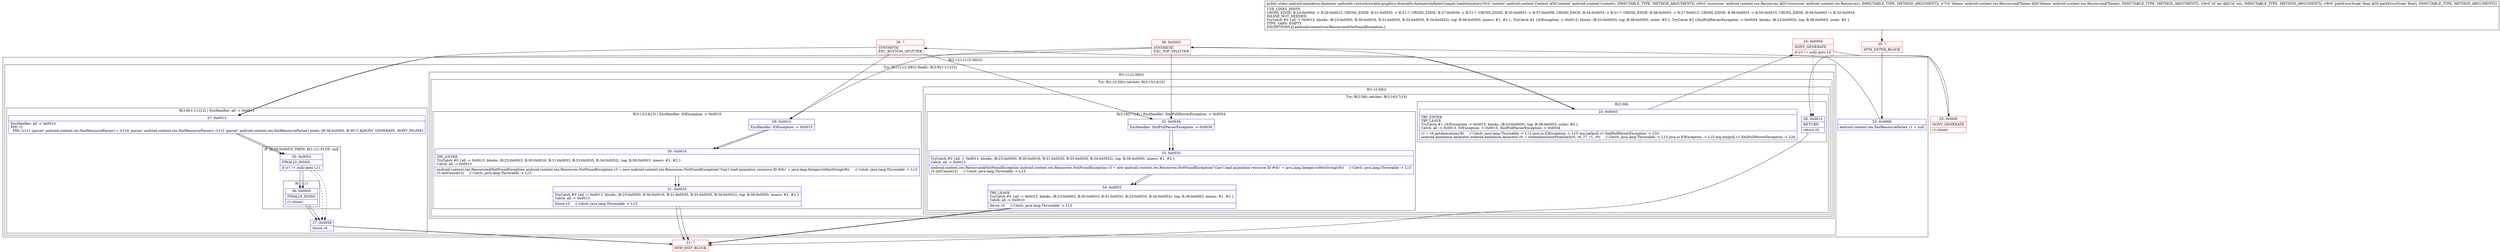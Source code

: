 digraph "CFG forandroidx.vectordrawable.graphics.drawable.AnimatorInflaterCompat.loadAnimator(Landroid\/content\/Context;Landroid\/content\/res\/Resources;Landroid\/content\/res\/Resources$Theme;IF)Landroid\/animation\/Animator;" {
subgraph cluster_Region_729001922 {
label = "R(2:1|(1:(1:(2:3|6))))";
node [shape=record,color=blue];
Node_22 [shape=record,label="{22\:\ 0x0000|android.content.res.XmlResourceParser r1 = null\l}"];
subgraph cluster_TryCatchRegion_737077730 {
label = "Try: R(1:(1:(2:3|6))) finally: R(3:9|(1:11)|12)";
node [shape=record,color=blue];
subgraph cluster_Region_1115008436 {
label = "R(1:(1:(2:3|6)))";
node [shape=record,color=blue];
subgraph cluster_TryCatchRegion_597187743 {
label = "Try: R(1:(2:3|6)) catches: R(3:13|14|15)";
node [shape=record,color=blue];
subgraph cluster_Region_1834380786 {
label = "R(1:(2:3|6))";
node [shape=record,color=blue];
subgraph cluster_TryCatchRegion_833300547 {
label = "Try: R(2:3|6) catches: R(3:16|17|18)";
node [shape=record,color=blue];
subgraph cluster_Region_587123480 {
label = "R(2:3|6)";
node [shape=record,color=blue];
Node_23 [shape=record,label="{23\:\ 0x0003|TRY_ENTER\lTRY_LEAVE\lTryCatch #1 \{IOException \-\> 0x0015, blocks: (B:23:0x0003), top: B:38:0x0003, outer: #0 \}\lCatch: all \-\> 0x0013, IOException \-\> 0x0015, XmlPullParserException \-\> 0x0034\l|r1 = r6.getAnimation(r8)     \/\/ Catch: java.lang.Throwable \-\> L13 java.io.IOException \-\> L15 org.xmlpull.v1.XmlPullParserException \-\> L34\landroid.animation.Animator android.animation.Animator r0 = createAnimatorFromXml(r5, r6, r7, r1, r9)     \/\/ Catch: java.lang.Throwable \-\> L13 java.io.IOException \-\> L15 org.xmlpull.v1.XmlPullParserException \-\> L34\l}"];
Node_26 [shape=record,label="{26\:\ 0x0012|RETURN\l|return r0\l}"];
}
subgraph cluster_Region_1004489301 {
label = "R(3:16|17|18) | ExcHandler: XmlPullParserException \-\> 0x0034\l";
node [shape=record,color=blue];
Node_32 [shape=record,label="{32\:\ 0x0034|ExcHandler: XmlPullParserException \-\> 0x0034\l}"];
Node_33 [shape=record,label="{33\:\ 0x0035|TryCatch #0 \{all \-\> 0x0013, blocks: (B:23:0x0003, B:30:0x0016, B:31:0x0033, B:33:0x0035, B:34:0x0052), top: B:38:0x0003, inners: #1, #2 \}\lCatch: all \-\> 0x0013\l|android.content.res.Resources$NotFoundException android.content.res.Resources.NotFoundException r3 = new android.content.res.Resources.NotFoundException(\"Can't load animation resource ID #0x\" + java.lang.Integer.toHexString(r8))     \/\/ Catch: java.lang.Throwable \-\> L13\lr3.initCause(r2)     \/\/ Catch: java.lang.Throwable \-\> L13\l}"];
Node_34 [shape=record,label="{34\:\ 0x0052|TRY_LEAVE\lTryCatch #0 \{all \-\> 0x0013, blocks: (B:23:0x0003, B:30:0x0016, B:31:0x0033, B:33:0x0035, B:34:0x0052), top: B:38:0x0003, inners: #1, #2 \}\lCatch: all \-\> 0x0013\l|throw r3     \/\/ Catch: java.lang.Throwable \-\> L13\l}"];
}
}
}
subgraph cluster_Region_1873670205 {
label = "R(3:13|14|15) | ExcHandler: IOException \-\> 0x0015\l";
node [shape=record,color=blue];
Node_29 [shape=record,label="{29\:\ 0x0015|ExcHandler: IOException \-\> 0x0015\l}"];
Node_30 [shape=record,label="{30\:\ 0x0016|TRY_ENTER\lTryCatch #0 \{all \-\> 0x0013, blocks: (B:23:0x0003, B:30:0x0016, B:31:0x0033, B:33:0x0035, B:34:0x0052), top: B:38:0x0003, inners: #1, #2 \}\lCatch: all \-\> 0x0013\l|android.content.res.Resources$NotFoundException android.content.res.Resources.NotFoundException r3 = new android.content.res.Resources.NotFoundException(\"Can't load animation resource ID #0x\" + java.lang.Integer.toHexString(r8))     \/\/ Catch: java.lang.Throwable \-\> L13\lr3.initCause(r2)     \/\/ Catch: java.lang.Throwable \-\> L13\l}"];
Node_31 [shape=record,label="{31\:\ 0x0033|TryCatch #0 \{all \-\> 0x0013, blocks: (B:23:0x0003, B:30:0x0016, B:31:0x0033, B:33:0x0035, B:34:0x0052), top: B:38:0x0003, inners: #1, #2 \}\lCatch: all \-\> 0x0013\l|throw r3     \/\/ Catch: java.lang.Throwable \-\> L13\l}"];
}
}
}
subgraph cluster_Region_1591487439 {
label = "R(3:9|(1:11)|12) | ExcHandler: all \-\> 0x0013\l";
node [shape=record,color=blue];
Node_27 [shape=record,label="{27\:\ 0x0013|ExcHandler: all \-\> 0x0013\lPHI: r1 \l  PHI: (r1v1 'parser' android.content.res.XmlResourceParser) = (r1v0 'parser' android.content.res.XmlResourceParser), (r1v2 'parser' android.content.res.XmlResourceParser) binds: [B:38:0x0003, B:39:?] A[DONT_GENERATE, DONT_INLINE]\l}"];
subgraph cluster_IfRegion_1245043600 {
label = "IF [B:35:0x0053] THEN: R(1:11) ELSE: null";
node [shape=record,color=blue];
Node_35 [shape=record,label="{35\:\ 0x0053|FINALLY_INSNS\l|if (r1 != null) goto L11\l}"];
subgraph cluster_Region_233105812 {
label = "R(1:11)";
node [shape=record,color=blue];
Node_36 [shape=record,label="{36\:\ 0x0055|FINALLY_INSNS\l|r1.close()\l}"];
}
}
Node_37 [shape=record,label="{37\:\ 0x0058|throw r0\l}"];
}
}
}
subgraph cluster_Region_1004489301 {
label = "R(3:16|17|18) | ExcHandler: XmlPullParserException \-\> 0x0034\l";
node [shape=record,color=blue];
Node_32 [shape=record,label="{32\:\ 0x0034|ExcHandler: XmlPullParserException \-\> 0x0034\l}"];
Node_33 [shape=record,label="{33\:\ 0x0035|TryCatch #0 \{all \-\> 0x0013, blocks: (B:23:0x0003, B:30:0x0016, B:31:0x0033, B:33:0x0035, B:34:0x0052), top: B:38:0x0003, inners: #1, #2 \}\lCatch: all \-\> 0x0013\l|android.content.res.Resources$NotFoundException android.content.res.Resources.NotFoundException r3 = new android.content.res.Resources.NotFoundException(\"Can't load animation resource ID #0x\" + java.lang.Integer.toHexString(r8))     \/\/ Catch: java.lang.Throwable \-\> L13\lr3.initCause(r2)     \/\/ Catch: java.lang.Throwable \-\> L13\l}"];
Node_34 [shape=record,label="{34\:\ 0x0052|TRY_LEAVE\lTryCatch #0 \{all \-\> 0x0013, blocks: (B:23:0x0003, B:30:0x0016, B:31:0x0033, B:33:0x0035, B:34:0x0052), top: B:38:0x0003, inners: #1, #2 \}\lCatch: all \-\> 0x0013\l|throw r3     \/\/ Catch: java.lang.Throwable \-\> L13\l}"];
}
subgraph cluster_Region_1873670205 {
label = "R(3:13|14|15) | ExcHandler: IOException \-\> 0x0015\l";
node [shape=record,color=blue];
Node_29 [shape=record,label="{29\:\ 0x0015|ExcHandler: IOException \-\> 0x0015\l}"];
Node_30 [shape=record,label="{30\:\ 0x0016|TRY_ENTER\lTryCatch #0 \{all \-\> 0x0013, blocks: (B:23:0x0003, B:30:0x0016, B:31:0x0033, B:33:0x0035, B:34:0x0052), top: B:38:0x0003, inners: #1, #2 \}\lCatch: all \-\> 0x0013\l|android.content.res.Resources$NotFoundException android.content.res.Resources.NotFoundException r3 = new android.content.res.Resources.NotFoundException(\"Can't load animation resource ID #0x\" + java.lang.Integer.toHexString(r8))     \/\/ Catch: java.lang.Throwable \-\> L13\lr3.initCause(r2)     \/\/ Catch: java.lang.Throwable \-\> L13\l}"];
Node_31 [shape=record,label="{31\:\ 0x0033|TryCatch #0 \{all \-\> 0x0013, blocks: (B:23:0x0003, B:30:0x0016, B:31:0x0033, B:33:0x0035, B:34:0x0052), top: B:38:0x0003, inners: #1, #2 \}\lCatch: all \-\> 0x0013\l|throw r3     \/\/ Catch: java.lang.Throwable \-\> L13\l}"];
}
subgraph cluster_Region_1591487439 {
label = "R(3:9|(1:11)|12) | ExcHandler: all \-\> 0x0013\l";
node [shape=record,color=blue];
Node_27 [shape=record,label="{27\:\ 0x0013|ExcHandler: all \-\> 0x0013\lPHI: r1 \l  PHI: (r1v1 'parser' android.content.res.XmlResourceParser) = (r1v0 'parser' android.content.res.XmlResourceParser), (r1v2 'parser' android.content.res.XmlResourceParser) binds: [B:38:0x0003, B:39:?] A[DONT_GENERATE, DONT_INLINE]\l}"];
subgraph cluster_IfRegion_1245043600 {
label = "IF [B:35:0x0053] THEN: R(1:11) ELSE: null";
node [shape=record,color=blue];
Node_35 [shape=record,label="{35\:\ 0x0053|FINALLY_INSNS\l|if (r1 != null) goto L11\l}"];
subgraph cluster_Region_233105812 {
label = "R(1:11)";
node [shape=record,color=blue];
Node_36 [shape=record,label="{36\:\ 0x0055|FINALLY_INSNS\l|r1.close()\l}"];
}
}
Node_37 [shape=record,label="{37\:\ 0x0058|throw r0\l}"];
}
Node_20 [shape=record,color=red,label="{20\:\ ?|MTH_ENTER_BLOCK\l}"];
Node_38 [shape=record,color=red,label="{38\:\ 0x0003|SYNTHETIC\lEXC_TOP_SPLITTER\l}"];
Node_24 [shape=record,color=red,label="{24\:\ 0x000d|DONT_GENERATE\l|if (r1 != null) goto L5\l}"];
Node_25 [shape=record,color=red,label="{25\:\ 0x000f|DONT_GENERATE\l|r1.close()\l}"];
Node_21 [shape=record,color=red,label="{21\:\ ?|MTH_EXIT_BLOCK\l}"];
Node_39 [shape=record,color=red,label="{39\:\ ?|SYNTHETIC\lEXC_BOTTOM_SPLITTER\l}"];
MethodNode[shape=record,label="{public static android.animation.Animator androidx.vectordrawable.graphics.drawable.AnimatorInflaterCompat.loadAnimator((r5v0 'context' android.content.Context A[D('context' android.content.Context), IMMUTABLE_TYPE, METHOD_ARGUMENT]), (r6v0 'resources' android.content.res.Resources A[D('resources' android.content.res.Resources), IMMUTABLE_TYPE, METHOD_ARGUMENT]), (r7v0 'theme' android.content.res.Resources$Theme A[D('theme' android.content.res.Resources$Theme), IMMUTABLE_TYPE, METHOD_ARGUMENT]), (r8v0 'id' int A[D('id' int), IMMUTABLE_TYPE, METHOD_ARGUMENT]), (r9v0 'pathErrorScale' float A[D('pathErrorScale' float), IMMUTABLE_TYPE, METHOD_ARGUMENT]))  | USE_LINES_HINTS\lCROSS_EDGE: B:24:0x000d \-\> B:26:0x0012, CROSS_EDGE: B:31:0x0033 \-\> B:21:?, CROSS_EDGE: B:37:0x0058 \-\> B:21:?, CROSS_EDGE: B:35:0x0053 \-\> B:37:0x0058, CROSS_EDGE: B:34:0x0052 \-\> B:21:?, CROSS_EDGE: B:38:0x0003 \-\> B:27:0x0013, CROSS_EDGE: B:38:0x0003 \-\> B:29:0x0015, CROSS_EDGE: B:38:0x0003 \-\> B:32:0x0034\lINLINE_NOT_NEEDED\lTryCatch #0 \{all \-\> 0x0013, blocks: (B:23:0x0003, B:30:0x0016, B:31:0x0033, B:33:0x0035, B:34:0x0052), top: B:38:0x0003, inners: #1, #2 \}, TryCatch #1 \{IOException \-\> 0x0015, blocks: (B:23:0x0003), top: B:38:0x0003, outer: #0 \}, TryCatch #2 \{XmlPullParserException \-\> 0x0034, blocks: (B:23:0x0003), top: B:38:0x0003, outer: #0 \}\lTYPE_VARS: EMPTY\lEXCEPTIONS:[Landroid\/content\/res\/Resources$NotFoundException;]\l}"];
MethodNode -> Node_20;Node_22 -> Node_38;
Node_23 -> Node_24;
Node_23 -> Node_39;
Node_26 -> Node_21;
Node_32 -> Node_33;
Node_33 -> Node_34;
Node_34 -> Node_21;
Node_29 -> Node_30;
Node_30 -> Node_31;
Node_31 -> Node_21;
Node_27 -> Node_35;
Node_35 -> Node_36;
Node_35 -> Node_37[style=dashed];
Node_36 -> Node_37;
Node_37 -> Node_21;
Node_32 -> Node_33;
Node_33 -> Node_34;
Node_34 -> Node_21;
Node_29 -> Node_30;
Node_30 -> Node_31;
Node_31 -> Node_21;
Node_27 -> Node_35;
Node_35 -> Node_36;
Node_35 -> Node_37[style=dashed];
Node_36 -> Node_37;
Node_37 -> Node_21;
Node_20 -> Node_22;
Node_38 -> Node_23;
Node_38 -> Node_27;
Node_38 -> Node_29;
Node_38 -> Node_32;
Node_24 -> Node_25;
Node_24 -> Node_26[style=dashed];
Node_25 -> Node_26;
Node_39 -> Node_29;
Node_39 -> Node_27;
Node_39 -> Node_32;
}

